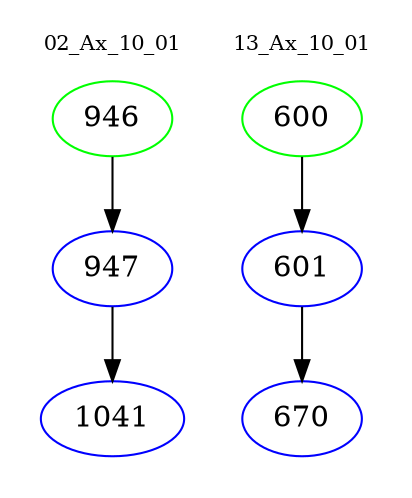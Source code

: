 digraph{
subgraph cluster_0 {
color = white
label = "02_Ax_10_01";
fontsize=10;
T0_946 [label="946", color="green"]
T0_946 -> T0_947 [color="black"]
T0_947 [label="947", color="blue"]
T0_947 -> T0_1041 [color="black"]
T0_1041 [label="1041", color="blue"]
}
subgraph cluster_1 {
color = white
label = "13_Ax_10_01";
fontsize=10;
T1_600 [label="600", color="green"]
T1_600 -> T1_601 [color="black"]
T1_601 [label="601", color="blue"]
T1_601 -> T1_670 [color="black"]
T1_670 [label="670", color="blue"]
}
}
